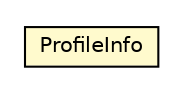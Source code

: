 #!/usr/local/bin/dot
#
# Class diagram 
# Generated by UMLGraph version R5_6-24-gf6e263 (http://www.umlgraph.org/)
#

digraph G {
	edge [fontname="Helvetica",fontsize=10,labelfontname="Helvetica",labelfontsize=10];
	node [fontname="Helvetica",fontsize=10,shape=plaintext];
	nodesep=0.25;
	ranksep=0.5;
	// org.universAAL.tools.logmonitor.util.ProfileInfo
	c88593 [label=<<table title="org.universAAL.tools.logmonitor.util.ProfileInfo" border="0" cellborder="1" cellspacing="0" cellpadding="2" port="p" bgcolor="lemonChiffon" href="./ProfileInfo.html">
		<tr><td><table border="0" cellspacing="0" cellpadding="1">
<tr><td align="center" balign="center"> ProfileInfo </td></tr>
		</table></td></tr>
		</table>>, URL="./ProfileInfo.html", fontname="Helvetica", fontcolor="black", fontsize=10.0];
}

